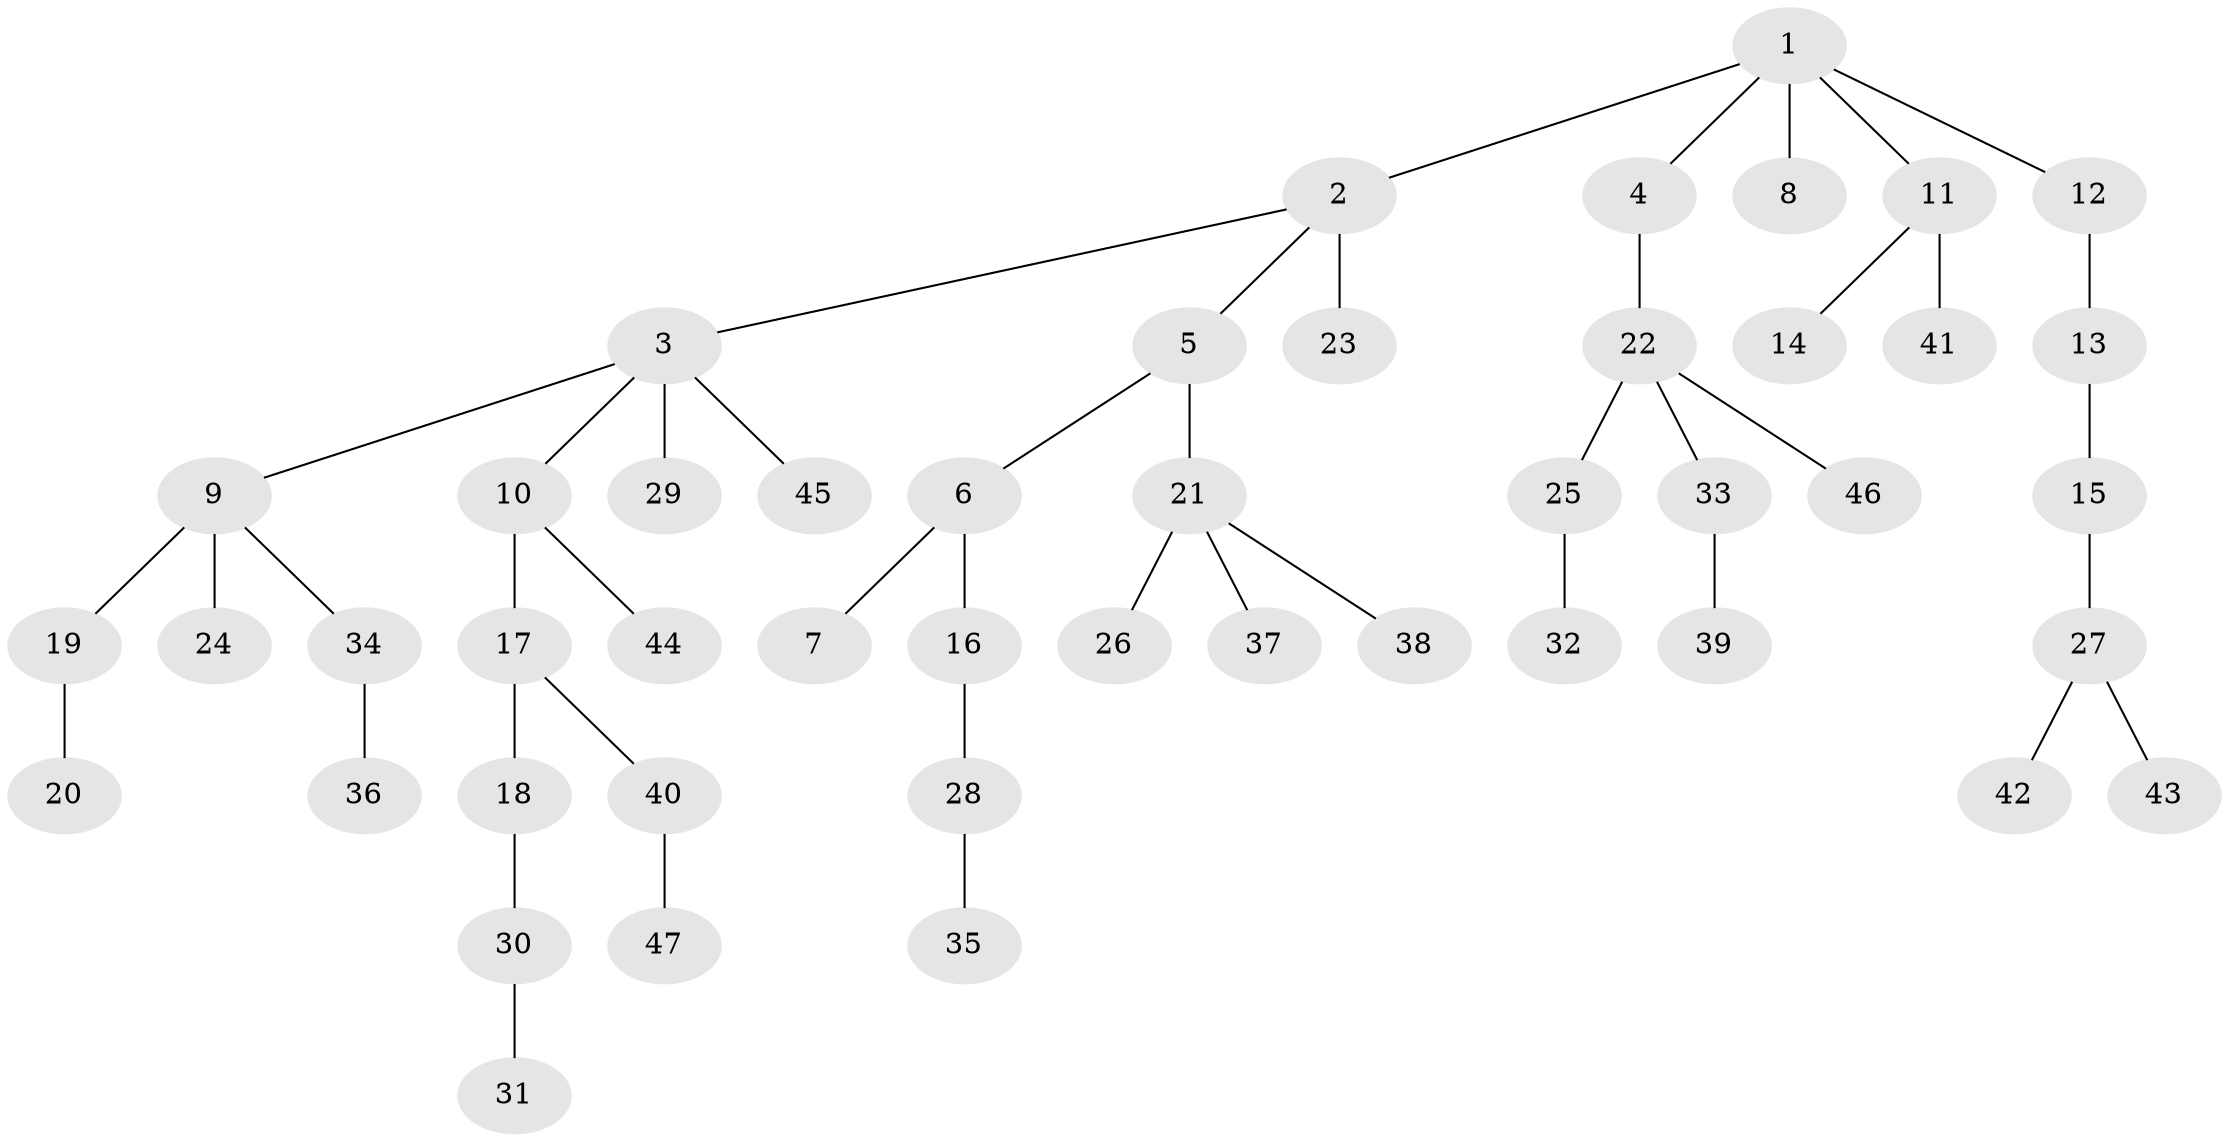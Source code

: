 // original degree distribution, {5: 0.031914893617021274, 6: 0.010638297872340425, 3: 0.14893617021276595, 2: 0.30851063829787234, 1: 0.43617021276595747, 4: 0.06382978723404255}
// Generated by graph-tools (version 1.1) at 2025/37/03/09/25 02:37:02]
// undirected, 47 vertices, 46 edges
graph export_dot {
graph [start="1"]
  node [color=gray90,style=filled];
  1;
  2;
  3;
  4;
  5;
  6;
  7;
  8;
  9;
  10;
  11;
  12;
  13;
  14;
  15;
  16;
  17;
  18;
  19;
  20;
  21;
  22;
  23;
  24;
  25;
  26;
  27;
  28;
  29;
  30;
  31;
  32;
  33;
  34;
  35;
  36;
  37;
  38;
  39;
  40;
  41;
  42;
  43;
  44;
  45;
  46;
  47;
  1 -- 2 [weight=1.0];
  1 -- 4 [weight=1.0];
  1 -- 8 [weight=1.0];
  1 -- 11 [weight=1.0];
  1 -- 12 [weight=1.0];
  2 -- 3 [weight=1.0];
  2 -- 5 [weight=1.0];
  2 -- 23 [weight=2.0];
  3 -- 9 [weight=1.0];
  3 -- 10 [weight=1.0];
  3 -- 29 [weight=1.0];
  3 -- 45 [weight=1.0];
  4 -- 22 [weight=1.0];
  5 -- 6 [weight=1.0];
  5 -- 21 [weight=2.0];
  6 -- 7 [weight=2.0];
  6 -- 16 [weight=1.0];
  9 -- 19 [weight=1.0];
  9 -- 24 [weight=2.0];
  9 -- 34 [weight=1.0];
  10 -- 17 [weight=1.0];
  10 -- 44 [weight=1.0];
  11 -- 14 [weight=1.0];
  11 -- 41 [weight=1.0];
  12 -- 13 [weight=1.0];
  13 -- 15 [weight=1.0];
  15 -- 27 [weight=1.0];
  16 -- 28 [weight=1.0];
  17 -- 18 [weight=1.0];
  17 -- 40 [weight=1.0];
  18 -- 30 [weight=1.0];
  19 -- 20 [weight=1.0];
  21 -- 26 [weight=1.0];
  21 -- 37 [weight=1.0];
  21 -- 38 [weight=1.0];
  22 -- 25 [weight=1.0];
  22 -- 33 [weight=1.0];
  22 -- 46 [weight=1.0];
  25 -- 32 [weight=1.0];
  27 -- 42 [weight=1.0];
  27 -- 43 [weight=1.0];
  28 -- 35 [weight=1.0];
  30 -- 31 [weight=1.0];
  33 -- 39 [weight=3.0];
  34 -- 36 [weight=1.0];
  40 -- 47 [weight=1.0];
}
